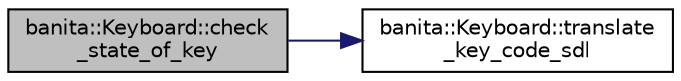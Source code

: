 digraph "banita::Keyboard::check_state_of_key"
{
 // LATEX_PDF_SIZE
  edge [fontname="Helvetica",fontsize="10",labelfontname="Helvetica",labelfontsize="10"];
  node [fontname="Helvetica",fontsize="10",shape=record];
  rankdir="LR";
  Node4 [label="banita::Keyboard::check\l_state_of_key",height=0.2,width=0.4,color="black", fillcolor="grey75", style="filled", fontcolor="black",tooltip="DEPRECATED, check the state buffer of the keyboard."];
  Node4 -> Node5 [color="midnightblue",fontsize="10",style="solid",fontname="Helvetica"];
  Node5 [label="banita::Keyboard::translate\l_key_code_sdl",height=0.2,width=0.4,color="black", fillcolor="white", style="filled",URL="$d5/d29/classbanita_1_1_keyboard.html#afba73737bfad5061446a38a5a925cbfe",tooltip=" "];
}
